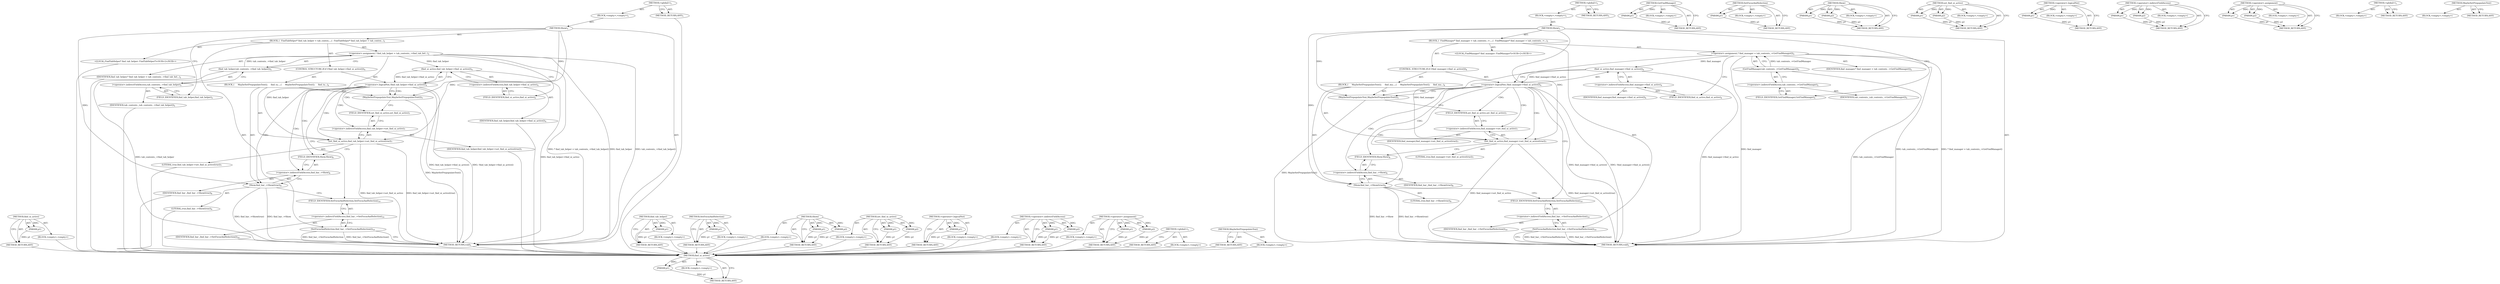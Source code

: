 digraph "MaybeSetPrepopulateText" {
vulnerable_76 [label=<(METHOD,find_ui_active)>];
vulnerable_77 [label=<(PARAM,p1)>];
vulnerable_78 [label=<(BLOCK,&lt;empty&gt;,&lt;empty&gt;)>];
vulnerable_79 [label=<(METHOD_RETURN,ANY)>];
vulnerable_6 [label=<(METHOD,&lt;global&gt;)<SUB>1</SUB>>];
vulnerable_7 [label=<(BLOCK,&lt;empty&gt;,&lt;empty&gt;)<SUB>1</SUB>>];
vulnerable_8 [label=<(METHOD,Show)<SUB>1</SUB>>];
vulnerable_9 [label=<(BLOCK,{
  FindManager* find_manager = tab_contents_-&gt;...,{
  FindManager* find_manager = tab_contents_-&gt;...)<SUB>1</SUB>>];
vulnerable_10 [label="<(LOCAL,FindManager* find_manager: FindManager*)<SUB>2</SUB>>"];
vulnerable_11 [label=<(&lt;operator&gt;.assignment,* find_manager = tab_contents_-&gt;GetFindManager())<SUB>2</SUB>>];
vulnerable_12 [label=<(IDENTIFIER,find_manager,* find_manager = tab_contents_-&gt;GetFindManager())<SUB>2</SUB>>];
vulnerable_13 [label=<(GetFindManager,tab_contents_-&gt;GetFindManager())<SUB>2</SUB>>];
vulnerable_14 [label=<(&lt;operator&gt;.indirectFieldAccess,tab_contents_-&gt;GetFindManager)<SUB>2</SUB>>];
vulnerable_15 [label=<(IDENTIFIER,tab_contents_,tab_contents_-&gt;GetFindManager())<SUB>2</SUB>>];
vulnerable_16 [label=<(FIELD_IDENTIFIER,GetFindManager,GetFindManager)<SUB>2</SUB>>];
vulnerable_17 [label=<(CONTROL_STRUCTURE,IF,if (!find_manager-&gt;find_ui_active()))<SUB>4</SUB>>];
vulnerable_18 [label=<(&lt;operator&gt;.logicalNot,!find_manager-&gt;find_ui_active())<SUB>4</SUB>>];
vulnerable_19 [label=<(find_ui_active,find_manager-&gt;find_ui_active())<SUB>4</SUB>>];
vulnerable_20 [label=<(&lt;operator&gt;.indirectFieldAccess,find_manager-&gt;find_ui_active)<SUB>4</SUB>>];
vulnerable_21 [label=<(IDENTIFIER,find_manager,find_manager-&gt;find_ui_active())<SUB>4</SUB>>];
vulnerable_22 [label=<(FIELD_IDENTIFIER,find_ui_active,find_ui_active)<SUB>4</SUB>>];
vulnerable_23 [label=<(BLOCK,{
     MaybeSetPrepopulateText();
 
    find_ma...,{
     MaybeSetPrepopulateText();
 
    find_ma...)<SUB>4</SUB>>];
vulnerable_24 [label=<(MaybeSetPrepopulateText,MaybeSetPrepopulateText())<SUB>5</SUB>>];
vulnerable_25 [label=<(set_find_ui_active,find_manager-&gt;set_find_ui_active(true))<SUB>7</SUB>>];
vulnerable_26 [label=<(&lt;operator&gt;.indirectFieldAccess,find_manager-&gt;set_find_ui_active)<SUB>7</SUB>>];
vulnerable_27 [label=<(IDENTIFIER,find_manager,find_manager-&gt;set_find_ui_active(true))<SUB>7</SUB>>];
vulnerable_28 [label=<(FIELD_IDENTIFIER,set_find_ui_active,set_find_ui_active)<SUB>7</SUB>>];
vulnerable_29 [label=<(LITERAL,true,find_manager-&gt;set_find_ui_active(true))<SUB>7</SUB>>];
vulnerable_30 [label=<(Show,find_bar_-&gt;Show(true))<SUB>8</SUB>>];
vulnerable_31 [label=<(&lt;operator&gt;.indirectFieldAccess,find_bar_-&gt;Show)<SUB>8</SUB>>];
vulnerable_32 [label=<(IDENTIFIER,find_bar_,find_bar_-&gt;Show(true))<SUB>8</SUB>>];
vulnerable_33 [label=<(FIELD_IDENTIFIER,Show,Show)<SUB>8</SUB>>];
vulnerable_34 [label=<(LITERAL,true,find_bar_-&gt;Show(true))<SUB>8</SUB>>];
vulnerable_35 [label=<(SetFocusAndSelection,find_bar_-&gt;SetFocusAndSelection())<SUB>10</SUB>>];
vulnerable_36 [label=<(&lt;operator&gt;.indirectFieldAccess,find_bar_-&gt;SetFocusAndSelection)<SUB>10</SUB>>];
vulnerable_37 [label=<(IDENTIFIER,find_bar_,find_bar_-&gt;SetFocusAndSelection())<SUB>10</SUB>>];
vulnerable_38 [label=<(FIELD_IDENTIFIER,SetFocusAndSelection,SetFocusAndSelection)<SUB>10</SUB>>];
vulnerable_39 [label=<(METHOD_RETURN,void)<SUB>1</SUB>>];
vulnerable_41 [label=<(METHOD_RETURN,ANY)<SUB>1</SUB>>];
vulnerable_63 [label=<(METHOD,GetFindManager)>];
vulnerable_64 [label=<(PARAM,p1)>];
vulnerable_65 [label=<(BLOCK,&lt;empty&gt;,&lt;empty&gt;)>];
vulnerable_66 [label=<(METHOD_RETURN,ANY)>];
vulnerable_93 [label=<(METHOD,SetFocusAndSelection)>];
vulnerable_94 [label=<(PARAM,p1)>];
vulnerable_95 [label=<(BLOCK,&lt;empty&gt;,&lt;empty&gt;)>];
vulnerable_96 [label=<(METHOD_RETURN,ANY)>];
vulnerable_88 [label=<(METHOD,Show)>];
vulnerable_89 [label=<(PARAM,p1)>];
vulnerable_90 [label=<(PARAM,p2)>];
vulnerable_91 [label=<(BLOCK,&lt;empty&gt;,&lt;empty&gt;)>];
vulnerable_92 [label=<(METHOD_RETURN,ANY)>];
vulnerable_83 [label=<(METHOD,set_find_ui_active)>];
vulnerable_84 [label=<(PARAM,p1)>];
vulnerable_85 [label=<(PARAM,p2)>];
vulnerable_86 [label=<(BLOCK,&lt;empty&gt;,&lt;empty&gt;)>];
vulnerable_87 [label=<(METHOD_RETURN,ANY)>];
vulnerable_72 [label=<(METHOD,&lt;operator&gt;.logicalNot)>];
vulnerable_73 [label=<(PARAM,p1)>];
vulnerable_74 [label=<(BLOCK,&lt;empty&gt;,&lt;empty&gt;)>];
vulnerable_75 [label=<(METHOD_RETURN,ANY)>];
vulnerable_67 [label=<(METHOD,&lt;operator&gt;.indirectFieldAccess)>];
vulnerable_68 [label=<(PARAM,p1)>];
vulnerable_69 [label=<(PARAM,p2)>];
vulnerable_70 [label=<(BLOCK,&lt;empty&gt;,&lt;empty&gt;)>];
vulnerable_71 [label=<(METHOD_RETURN,ANY)>];
vulnerable_58 [label=<(METHOD,&lt;operator&gt;.assignment)>];
vulnerable_59 [label=<(PARAM,p1)>];
vulnerable_60 [label=<(PARAM,p2)>];
vulnerable_61 [label=<(BLOCK,&lt;empty&gt;,&lt;empty&gt;)>];
vulnerable_62 [label=<(METHOD_RETURN,ANY)>];
vulnerable_52 [label=<(METHOD,&lt;global&gt;)<SUB>1</SUB>>];
vulnerable_53 [label=<(BLOCK,&lt;empty&gt;,&lt;empty&gt;)>];
vulnerable_54 [label=<(METHOD_RETURN,ANY)>];
vulnerable_80 [label=<(METHOD,MaybeSetPrepopulateText)>];
vulnerable_81 [label=<(BLOCK,&lt;empty&gt;,&lt;empty&gt;)>];
vulnerable_82 [label=<(METHOD_RETURN,ANY)>];
fixed_76 [label=<(METHOD,find_ui_active)>];
fixed_77 [label=<(PARAM,p1)>];
fixed_78 [label=<(BLOCK,&lt;empty&gt;,&lt;empty&gt;)>];
fixed_79 [label=<(METHOD_RETURN,ANY)>];
fixed_6 [label=<(METHOD,&lt;global&gt;)<SUB>1</SUB>>];
fixed_7 [label=<(BLOCK,&lt;empty&gt;,&lt;empty&gt;)<SUB>1</SUB>>];
fixed_8 [label=<(METHOD,Show)<SUB>1</SUB>>];
fixed_9 [label=<(BLOCK,{
  FindTabHelper* find_tab_helper = tab_conten...,{
  FindTabHelper* find_tab_helper = tab_conten...)<SUB>1</SUB>>];
fixed_10 [label="<(LOCAL,FindTabHelper* find_tab_helper: FindTabHelper*)<SUB>2</SUB>>"];
fixed_11 [label=<(&lt;operator&gt;.assignment,* find_tab_helper = tab_contents_-&gt;find_tab_hel...)<SUB>2</SUB>>];
fixed_12 [label=<(IDENTIFIER,find_tab_helper,* find_tab_helper = tab_contents_-&gt;find_tab_hel...)<SUB>2</SUB>>];
fixed_13 [label=<(find_tab_helper,tab_contents_-&gt;find_tab_helper())<SUB>2</SUB>>];
fixed_14 [label=<(&lt;operator&gt;.indirectFieldAccess,tab_contents_-&gt;find_tab_helper)<SUB>2</SUB>>];
fixed_15 [label=<(IDENTIFIER,tab_contents_,tab_contents_-&gt;find_tab_helper())<SUB>2</SUB>>];
fixed_16 [label=<(FIELD_IDENTIFIER,find_tab_helper,find_tab_helper)<SUB>2</SUB>>];
fixed_17 [label=<(CONTROL_STRUCTURE,IF,if (!find_tab_helper-&gt;find_ui_active()))<SUB>4</SUB>>];
fixed_18 [label=<(&lt;operator&gt;.logicalNot,!find_tab_helper-&gt;find_ui_active())<SUB>4</SUB>>];
fixed_19 [label=<(find_ui_active,find_tab_helper-&gt;find_ui_active())<SUB>4</SUB>>];
fixed_20 [label=<(&lt;operator&gt;.indirectFieldAccess,find_tab_helper-&gt;find_ui_active)<SUB>4</SUB>>];
fixed_21 [label=<(IDENTIFIER,find_tab_helper,find_tab_helper-&gt;find_ui_active())<SUB>4</SUB>>];
fixed_22 [label=<(FIELD_IDENTIFIER,find_ui_active,find_ui_active)<SUB>4</SUB>>];
fixed_23 [label=<(BLOCK,{
     MaybeSetPrepopulateText();
 
    find_ta...,{
     MaybeSetPrepopulateText();
 
    find_ta...)<SUB>4</SUB>>];
fixed_24 [label=<(MaybeSetPrepopulateText,MaybeSetPrepopulateText())<SUB>5</SUB>>];
fixed_25 [label=<(set_find_ui_active,find_tab_helper-&gt;set_find_ui_active(true))<SUB>7</SUB>>];
fixed_26 [label=<(&lt;operator&gt;.indirectFieldAccess,find_tab_helper-&gt;set_find_ui_active)<SUB>7</SUB>>];
fixed_27 [label=<(IDENTIFIER,find_tab_helper,find_tab_helper-&gt;set_find_ui_active(true))<SUB>7</SUB>>];
fixed_28 [label=<(FIELD_IDENTIFIER,set_find_ui_active,set_find_ui_active)<SUB>7</SUB>>];
fixed_29 [label=<(LITERAL,true,find_tab_helper-&gt;set_find_ui_active(true))<SUB>7</SUB>>];
fixed_30 [label=<(Show,find_bar_-&gt;Show(true))<SUB>8</SUB>>];
fixed_31 [label=<(&lt;operator&gt;.indirectFieldAccess,find_bar_-&gt;Show)<SUB>8</SUB>>];
fixed_32 [label=<(IDENTIFIER,find_bar_,find_bar_-&gt;Show(true))<SUB>8</SUB>>];
fixed_33 [label=<(FIELD_IDENTIFIER,Show,Show)<SUB>8</SUB>>];
fixed_34 [label=<(LITERAL,true,find_bar_-&gt;Show(true))<SUB>8</SUB>>];
fixed_35 [label=<(SetFocusAndSelection,find_bar_-&gt;SetFocusAndSelection())<SUB>10</SUB>>];
fixed_36 [label=<(&lt;operator&gt;.indirectFieldAccess,find_bar_-&gt;SetFocusAndSelection)<SUB>10</SUB>>];
fixed_37 [label=<(IDENTIFIER,find_bar_,find_bar_-&gt;SetFocusAndSelection())<SUB>10</SUB>>];
fixed_38 [label=<(FIELD_IDENTIFIER,SetFocusAndSelection,SetFocusAndSelection)<SUB>10</SUB>>];
fixed_39 [label=<(METHOD_RETURN,void)<SUB>1</SUB>>];
fixed_41 [label=<(METHOD_RETURN,ANY)<SUB>1</SUB>>];
fixed_63 [label=<(METHOD,find_tab_helper)>];
fixed_64 [label=<(PARAM,p1)>];
fixed_65 [label=<(BLOCK,&lt;empty&gt;,&lt;empty&gt;)>];
fixed_66 [label=<(METHOD_RETURN,ANY)>];
fixed_93 [label=<(METHOD,SetFocusAndSelection)>];
fixed_94 [label=<(PARAM,p1)>];
fixed_95 [label=<(BLOCK,&lt;empty&gt;,&lt;empty&gt;)>];
fixed_96 [label=<(METHOD_RETURN,ANY)>];
fixed_88 [label=<(METHOD,Show)>];
fixed_89 [label=<(PARAM,p1)>];
fixed_90 [label=<(PARAM,p2)>];
fixed_91 [label=<(BLOCK,&lt;empty&gt;,&lt;empty&gt;)>];
fixed_92 [label=<(METHOD_RETURN,ANY)>];
fixed_83 [label=<(METHOD,set_find_ui_active)>];
fixed_84 [label=<(PARAM,p1)>];
fixed_85 [label=<(PARAM,p2)>];
fixed_86 [label=<(BLOCK,&lt;empty&gt;,&lt;empty&gt;)>];
fixed_87 [label=<(METHOD_RETURN,ANY)>];
fixed_72 [label=<(METHOD,&lt;operator&gt;.logicalNot)>];
fixed_73 [label=<(PARAM,p1)>];
fixed_74 [label=<(BLOCK,&lt;empty&gt;,&lt;empty&gt;)>];
fixed_75 [label=<(METHOD_RETURN,ANY)>];
fixed_67 [label=<(METHOD,&lt;operator&gt;.indirectFieldAccess)>];
fixed_68 [label=<(PARAM,p1)>];
fixed_69 [label=<(PARAM,p2)>];
fixed_70 [label=<(BLOCK,&lt;empty&gt;,&lt;empty&gt;)>];
fixed_71 [label=<(METHOD_RETURN,ANY)>];
fixed_58 [label=<(METHOD,&lt;operator&gt;.assignment)>];
fixed_59 [label=<(PARAM,p1)>];
fixed_60 [label=<(PARAM,p2)>];
fixed_61 [label=<(BLOCK,&lt;empty&gt;,&lt;empty&gt;)>];
fixed_62 [label=<(METHOD_RETURN,ANY)>];
fixed_52 [label=<(METHOD,&lt;global&gt;)<SUB>1</SUB>>];
fixed_53 [label=<(BLOCK,&lt;empty&gt;,&lt;empty&gt;)>];
fixed_54 [label=<(METHOD_RETURN,ANY)>];
fixed_80 [label=<(METHOD,MaybeSetPrepopulateText)>];
fixed_81 [label=<(BLOCK,&lt;empty&gt;,&lt;empty&gt;)>];
fixed_82 [label=<(METHOD_RETURN,ANY)>];
vulnerable_76 -> vulnerable_77  [key=0, label="AST: "];
vulnerable_76 -> vulnerable_77  [key=1, label="DDG: "];
vulnerable_76 -> vulnerable_78  [key=0, label="AST: "];
vulnerable_76 -> vulnerable_79  [key=0, label="AST: "];
vulnerable_76 -> vulnerable_79  [key=1, label="CFG: "];
vulnerable_77 -> vulnerable_79  [key=0, label="DDG: p1"];
vulnerable_6 -> vulnerable_7  [key=0, label="AST: "];
vulnerable_6 -> vulnerable_41  [key=0, label="AST: "];
vulnerable_6 -> vulnerable_41  [key=1, label="CFG: "];
vulnerable_7 -> vulnerable_8  [key=0, label="AST: "];
vulnerable_8 -> vulnerable_9  [key=0, label="AST: "];
vulnerable_8 -> vulnerable_39  [key=0, label="AST: "];
vulnerable_8 -> vulnerable_16  [key=0, label="CFG: "];
vulnerable_8 -> vulnerable_24  [key=0, label="DDG: "];
vulnerable_8 -> vulnerable_25  [key=0, label="DDG: "];
vulnerable_8 -> vulnerable_30  [key=0, label="DDG: "];
vulnerable_9 -> vulnerable_10  [key=0, label="AST: "];
vulnerable_9 -> vulnerable_11  [key=0, label="AST: "];
vulnerable_9 -> vulnerable_17  [key=0, label="AST: "];
vulnerable_9 -> vulnerable_35  [key=0, label="AST: "];
vulnerable_11 -> vulnerable_12  [key=0, label="AST: "];
vulnerable_11 -> vulnerable_13  [key=0, label="AST: "];
vulnerable_11 -> vulnerable_22  [key=0, label="CFG: "];
vulnerable_11 -> vulnerable_39  [key=0, label="DDG: find_manager"];
vulnerable_11 -> vulnerable_39  [key=1, label="DDG: tab_contents_-&gt;GetFindManager()"];
vulnerable_11 -> vulnerable_39  [key=2, label="DDG: * find_manager = tab_contents_-&gt;GetFindManager()"];
vulnerable_11 -> vulnerable_19  [key=0, label="DDG: find_manager"];
vulnerable_11 -> vulnerable_25  [key=0, label="DDG: find_manager"];
vulnerable_13 -> vulnerable_14  [key=0, label="AST: "];
vulnerable_13 -> vulnerable_11  [key=0, label="CFG: "];
vulnerable_13 -> vulnerable_11  [key=1, label="DDG: tab_contents_-&gt;GetFindManager"];
vulnerable_13 -> vulnerable_39  [key=0, label="DDG: tab_contents_-&gt;GetFindManager"];
vulnerable_14 -> vulnerable_15  [key=0, label="AST: "];
vulnerable_14 -> vulnerable_16  [key=0, label="AST: "];
vulnerable_14 -> vulnerable_13  [key=0, label="CFG: "];
vulnerable_16 -> vulnerable_14  [key=0, label="CFG: "];
vulnerable_17 -> vulnerable_18  [key=0, label="AST: "];
vulnerable_17 -> vulnerable_23  [key=0, label="AST: "];
vulnerable_18 -> vulnerable_19  [key=0, label="AST: "];
vulnerable_18 -> vulnerable_24  [key=0, label="CFG: "];
vulnerable_18 -> vulnerable_24  [key=1, label="CDG: "];
vulnerable_18 -> vulnerable_38  [key=0, label="CFG: "];
vulnerable_18 -> vulnerable_39  [key=0, label="DDG: find_manager-&gt;find_ui_active()"];
vulnerable_18 -> vulnerable_39  [key=1, label="DDG: !find_manager-&gt;find_ui_active()"];
vulnerable_18 -> vulnerable_30  [key=0, label="CDG: "];
vulnerable_18 -> vulnerable_25  [key=0, label="CDG: "];
vulnerable_18 -> vulnerable_33  [key=0, label="CDG: "];
vulnerable_18 -> vulnerable_26  [key=0, label="CDG: "];
vulnerable_18 -> vulnerable_28  [key=0, label="CDG: "];
vulnerable_18 -> vulnerable_31  [key=0, label="CDG: "];
vulnerable_19 -> vulnerable_20  [key=0, label="AST: "];
vulnerable_19 -> vulnerable_18  [key=0, label="CFG: "];
vulnerable_19 -> vulnerable_18  [key=1, label="DDG: find_manager-&gt;find_ui_active"];
vulnerable_19 -> vulnerable_39  [key=0, label="DDG: find_manager-&gt;find_ui_active"];
vulnerable_20 -> vulnerable_21  [key=0, label="AST: "];
vulnerable_20 -> vulnerable_22  [key=0, label="AST: "];
vulnerable_20 -> vulnerable_19  [key=0, label="CFG: "];
vulnerable_22 -> vulnerable_20  [key=0, label="CFG: "];
vulnerable_23 -> vulnerable_24  [key=0, label="AST: "];
vulnerable_23 -> vulnerable_25  [key=0, label="AST: "];
vulnerable_23 -> vulnerable_30  [key=0, label="AST: "];
vulnerable_24 -> vulnerable_28  [key=0, label="CFG: "];
vulnerable_24 -> vulnerable_39  [key=0, label="DDG: MaybeSetPrepopulateText()"];
vulnerable_25 -> vulnerable_26  [key=0, label="AST: "];
vulnerable_25 -> vulnerable_29  [key=0, label="AST: "];
vulnerable_25 -> vulnerable_33  [key=0, label="CFG: "];
vulnerable_25 -> vulnerable_39  [key=0, label="DDG: find_manager-&gt;set_find_ui_active"];
vulnerable_25 -> vulnerable_39  [key=1, label="DDG: find_manager-&gt;set_find_ui_active(true)"];
vulnerable_26 -> vulnerable_27  [key=0, label="AST: "];
vulnerable_26 -> vulnerable_28  [key=0, label="AST: "];
vulnerable_26 -> vulnerable_25  [key=0, label="CFG: "];
vulnerable_28 -> vulnerable_26  [key=0, label="CFG: "];
vulnerable_30 -> vulnerable_31  [key=0, label="AST: "];
vulnerable_30 -> vulnerable_34  [key=0, label="AST: "];
vulnerable_30 -> vulnerable_38  [key=0, label="CFG: "];
vulnerable_30 -> vulnerable_39  [key=0, label="DDG: find_bar_-&gt;Show"];
vulnerable_30 -> vulnerable_39  [key=1, label="DDG: find_bar_-&gt;Show(true)"];
vulnerable_31 -> vulnerable_32  [key=0, label="AST: "];
vulnerable_31 -> vulnerable_33  [key=0, label="AST: "];
vulnerable_31 -> vulnerable_30  [key=0, label="CFG: "];
vulnerable_33 -> vulnerable_31  [key=0, label="CFG: "];
vulnerable_35 -> vulnerable_36  [key=0, label="AST: "];
vulnerable_35 -> vulnerable_39  [key=0, label="CFG: "];
vulnerable_35 -> vulnerable_39  [key=1, label="DDG: find_bar_-&gt;SetFocusAndSelection"];
vulnerable_35 -> vulnerable_39  [key=2, label="DDG: find_bar_-&gt;SetFocusAndSelection()"];
vulnerable_36 -> vulnerable_37  [key=0, label="AST: "];
vulnerable_36 -> vulnerable_38  [key=0, label="AST: "];
vulnerable_36 -> vulnerable_35  [key=0, label="CFG: "];
vulnerable_38 -> vulnerable_36  [key=0, label="CFG: "];
vulnerable_63 -> vulnerable_64  [key=0, label="AST: "];
vulnerable_63 -> vulnerable_64  [key=1, label="DDG: "];
vulnerable_63 -> vulnerable_65  [key=0, label="AST: "];
vulnerable_63 -> vulnerable_66  [key=0, label="AST: "];
vulnerable_63 -> vulnerable_66  [key=1, label="CFG: "];
vulnerable_64 -> vulnerable_66  [key=0, label="DDG: p1"];
vulnerable_93 -> vulnerable_94  [key=0, label="AST: "];
vulnerable_93 -> vulnerable_94  [key=1, label="DDG: "];
vulnerable_93 -> vulnerable_95  [key=0, label="AST: "];
vulnerable_93 -> vulnerable_96  [key=0, label="AST: "];
vulnerable_93 -> vulnerable_96  [key=1, label="CFG: "];
vulnerable_94 -> vulnerable_96  [key=0, label="DDG: p1"];
vulnerable_88 -> vulnerable_89  [key=0, label="AST: "];
vulnerable_88 -> vulnerable_89  [key=1, label="DDG: "];
vulnerable_88 -> vulnerable_91  [key=0, label="AST: "];
vulnerable_88 -> vulnerable_90  [key=0, label="AST: "];
vulnerable_88 -> vulnerable_90  [key=1, label="DDG: "];
vulnerable_88 -> vulnerable_92  [key=0, label="AST: "];
vulnerable_88 -> vulnerable_92  [key=1, label="CFG: "];
vulnerable_89 -> vulnerable_92  [key=0, label="DDG: p1"];
vulnerable_90 -> vulnerable_92  [key=0, label="DDG: p2"];
vulnerable_83 -> vulnerable_84  [key=0, label="AST: "];
vulnerable_83 -> vulnerable_84  [key=1, label="DDG: "];
vulnerable_83 -> vulnerable_86  [key=0, label="AST: "];
vulnerable_83 -> vulnerable_85  [key=0, label="AST: "];
vulnerable_83 -> vulnerable_85  [key=1, label="DDG: "];
vulnerable_83 -> vulnerable_87  [key=0, label="AST: "];
vulnerable_83 -> vulnerable_87  [key=1, label="CFG: "];
vulnerable_84 -> vulnerable_87  [key=0, label="DDG: p1"];
vulnerable_85 -> vulnerable_87  [key=0, label="DDG: p2"];
vulnerable_72 -> vulnerable_73  [key=0, label="AST: "];
vulnerable_72 -> vulnerable_73  [key=1, label="DDG: "];
vulnerable_72 -> vulnerable_74  [key=0, label="AST: "];
vulnerable_72 -> vulnerable_75  [key=0, label="AST: "];
vulnerable_72 -> vulnerable_75  [key=1, label="CFG: "];
vulnerable_73 -> vulnerable_75  [key=0, label="DDG: p1"];
vulnerable_67 -> vulnerable_68  [key=0, label="AST: "];
vulnerable_67 -> vulnerable_68  [key=1, label="DDG: "];
vulnerable_67 -> vulnerable_70  [key=0, label="AST: "];
vulnerable_67 -> vulnerable_69  [key=0, label="AST: "];
vulnerable_67 -> vulnerable_69  [key=1, label="DDG: "];
vulnerable_67 -> vulnerable_71  [key=0, label="AST: "];
vulnerable_67 -> vulnerable_71  [key=1, label="CFG: "];
vulnerable_68 -> vulnerable_71  [key=0, label="DDG: p1"];
vulnerable_69 -> vulnerable_71  [key=0, label="DDG: p2"];
vulnerable_58 -> vulnerable_59  [key=0, label="AST: "];
vulnerable_58 -> vulnerable_59  [key=1, label="DDG: "];
vulnerable_58 -> vulnerable_61  [key=0, label="AST: "];
vulnerable_58 -> vulnerable_60  [key=0, label="AST: "];
vulnerable_58 -> vulnerable_60  [key=1, label="DDG: "];
vulnerable_58 -> vulnerable_62  [key=0, label="AST: "];
vulnerable_58 -> vulnerable_62  [key=1, label="CFG: "];
vulnerable_59 -> vulnerable_62  [key=0, label="DDG: p1"];
vulnerable_60 -> vulnerable_62  [key=0, label="DDG: p2"];
vulnerable_52 -> vulnerable_53  [key=0, label="AST: "];
vulnerable_52 -> vulnerable_54  [key=0, label="AST: "];
vulnerable_52 -> vulnerable_54  [key=1, label="CFG: "];
vulnerable_80 -> vulnerable_81  [key=0, label="AST: "];
vulnerable_80 -> vulnerable_82  [key=0, label="AST: "];
vulnerable_80 -> vulnerable_82  [key=1, label="CFG: "];
fixed_76 -> fixed_77  [key=0, label="AST: "];
fixed_76 -> fixed_77  [key=1, label="DDG: "];
fixed_76 -> fixed_78  [key=0, label="AST: "];
fixed_76 -> fixed_79  [key=0, label="AST: "];
fixed_76 -> fixed_79  [key=1, label="CFG: "];
fixed_77 -> fixed_79  [key=0, label="DDG: p1"];
fixed_78 -> vulnerable_76  [key=0];
fixed_79 -> vulnerable_76  [key=0];
fixed_6 -> fixed_7  [key=0, label="AST: "];
fixed_6 -> fixed_41  [key=0, label="AST: "];
fixed_6 -> fixed_41  [key=1, label="CFG: "];
fixed_7 -> fixed_8  [key=0, label="AST: "];
fixed_8 -> fixed_9  [key=0, label="AST: "];
fixed_8 -> fixed_39  [key=0, label="AST: "];
fixed_8 -> fixed_16  [key=0, label="CFG: "];
fixed_8 -> fixed_24  [key=0, label="DDG: "];
fixed_8 -> fixed_25  [key=0, label="DDG: "];
fixed_8 -> fixed_30  [key=0, label="DDG: "];
fixed_9 -> fixed_10  [key=0, label="AST: "];
fixed_9 -> fixed_11  [key=0, label="AST: "];
fixed_9 -> fixed_17  [key=0, label="AST: "];
fixed_9 -> fixed_35  [key=0, label="AST: "];
fixed_10 -> vulnerable_76  [key=0];
fixed_11 -> fixed_12  [key=0, label="AST: "];
fixed_11 -> fixed_13  [key=0, label="AST: "];
fixed_11 -> fixed_22  [key=0, label="CFG: "];
fixed_11 -> fixed_39  [key=0, label="DDG: find_tab_helper"];
fixed_11 -> fixed_39  [key=1, label="DDG: tab_contents_-&gt;find_tab_helper()"];
fixed_11 -> fixed_39  [key=2, label="DDG: * find_tab_helper = tab_contents_-&gt;find_tab_helper()"];
fixed_11 -> fixed_19  [key=0, label="DDG: find_tab_helper"];
fixed_11 -> fixed_25  [key=0, label="DDG: find_tab_helper"];
fixed_12 -> vulnerable_76  [key=0];
fixed_13 -> fixed_14  [key=0, label="AST: "];
fixed_13 -> fixed_11  [key=0, label="CFG: "];
fixed_13 -> fixed_11  [key=1, label="DDG: tab_contents_-&gt;find_tab_helper"];
fixed_13 -> fixed_39  [key=0, label="DDG: tab_contents_-&gt;find_tab_helper"];
fixed_14 -> fixed_15  [key=0, label="AST: "];
fixed_14 -> fixed_16  [key=0, label="AST: "];
fixed_14 -> fixed_13  [key=0, label="CFG: "];
fixed_15 -> vulnerable_76  [key=0];
fixed_16 -> fixed_14  [key=0, label="CFG: "];
fixed_17 -> fixed_18  [key=0, label="AST: "];
fixed_17 -> fixed_23  [key=0, label="AST: "];
fixed_18 -> fixed_19  [key=0, label="AST: "];
fixed_18 -> fixed_24  [key=0, label="CFG: "];
fixed_18 -> fixed_24  [key=1, label="CDG: "];
fixed_18 -> fixed_38  [key=0, label="CFG: "];
fixed_18 -> fixed_39  [key=0, label="DDG: find_tab_helper-&gt;find_ui_active()"];
fixed_18 -> fixed_39  [key=1, label="DDG: !find_tab_helper-&gt;find_ui_active()"];
fixed_18 -> fixed_30  [key=0, label="CDG: "];
fixed_18 -> fixed_25  [key=0, label="CDG: "];
fixed_18 -> fixed_33  [key=0, label="CDG: "];
fixed_18 -> fixed_26  [key=0, label="CDG: "];
fixed_18 -> fixed_28  [key=0, label="CDG: "];
fixed_18 -> fixed_31  [key=0, label="CDG: "];
fixed_19 -> fixed_20  [key=0, label="AST: "];
fixed_19 -> fixed_18  [key=0, label="CFG: "];
fixed_19 -> fixed_18  [key=1, label="DDG: find_tab_helper-&gt;find_ui_active"];
fixed_19 -> fixed_39  [key=0, label="DDG: find_tab_helper-&gt;find_ui_active"];
fixed_20 -> fixed_21  [key=0, label="AST: "];
fixed_20 -> fixed_22  [key=0, label="AST: "];
fixed_20 -> fixed_19  [key=0, label="CFG: "];
fixed_21 -> vulnerable_76  [key=0];
fixed_22 -> fixed_20  [key=0, label="CFG: "];
fixed_23 -> fixed_24  [key=0, label="AST: "];
fixed_23 -> fixed_25  [key=0, label="AST: "];
fixed_23 -> fixed_30  [key=0, label="AST: "];
fixed_24 -> fixed_28  [key=0, label="CFG: "];
fixed_24 -> fixed_39  [key=0, label="DDG: MaybeSetPrepopulateText()"];
fixed_25 -> fixed_26  [key=0, label="AST: "];
fixed_25 -> fixed_29  [key=0, label="AST: "];
fixed_25 -> fixed_33  [key=0, label="CFG: "];
fixed_25 -> fixed_39  [key=0, label="DDG: find_tab_helper-&gt;set_find_ui_active"];
fixed_25 -> fixed_39  [key=1, label="DDG: find_tab_helper-&gt;set_find_ui_active(true)"];
fixed_26 -> fixed_27  [key=0, label="AST: "];
fixed_26 -> fixed_28  [key=0, label="AST: "];
fixed_26 -> fixed_25  [key=0, label="CFG: "];
fixed_27 -> vulnerable_76  [key=0];
fixed_28 -> fixed_26  [key=0, label="CFG: "];
fixed_29 -> vulnerable_76  [key=0];
fixed_30 -> fixed_31  [key=0, label="AST: "];
fixed_30 -> fixed_34  [key=0, label="AST: "];
fixed_30 -> fixed_38  [key=0, label="CFG: "];
fixed_30 -> fixed_39  [key=0, label="DDG: find_bar_-&gt;Show"];
fixed_30 -> fixed_39  [key=1, label="DDG: find_bar_-&gt;Show(true)"];
fixed_31 -> fixed_32  [key=0, label="AST: "];
fixed_31 -> fixed_33  [key=0, label="AST: "];
fixed_31 -> fixed_30  [key=0, label="CFG: "];
fixed_32 -> vulnerable_76  [key=0];
fixed_33 -> fixed_31  [key=0, label="CFG: "];
fixed_34 -> vulnerable_76  [key=0];
fixed_35 -> fixed_36  [key=0, label="AST: "];
fixed_35 -> fixed_39  [key=0, label="CFG: "];
fixed_35 -> fixed_39  [key=1, label="DDG: find_bar_-&gt;SetFocusAndSelection"];
fixed_35 -> fixed_39  [key=2, label="DDG: find_bar_-&gt;SetFocusAndSelection()"];
fixed_36 -> fixed_37  [key=0, label="AST: "];
fixed_36 -> fixed_38  [key=0, label="AST: "];
fixed_36 -> fixed_35  [key=0, label="CFG: "];
fixed_37 -> vulnerable_76  [key=0];
fixed_38 -> fixed_36  [key=0, label="CFG: "];
fixed_39 -> vulnerable_76  [key=0];
fixed_41 -> vulnerable_76  [key=0];
fixed_63 -> fixed_64  [key=0, label="AST: "];
fixed_63 -> fixed_64  [key=1, label="DDG: "];
fixed_63 -> fixed_65  [key=0, label="AST: "];
fixed_63 -> fixed_66  [key=0, label="AST: "];
fixed_63 -> fixed_66  [key=1, label="CFG: "];
fixed_64 -> fixed_66  [key=0, label="DDG: p1"];
fixed_65 -> vulnerable_76  [key=0];
fixed_66 -> vulnerable_76  [key=0];
fixed_93 -> fixed_94  [key=0, label="AST: "];
fixed_93 -> fixed_94  [key=1, label="DDG: "];
fixed_93 -> fixed_95  [key=0, label="AST: "];
fixed_93 -> fixed_96  [key=0, label="AST: "];
fixed_93 -> fixed_96  [key=1, label="CFG: "];
fixed_94 -> fixed_96  [key=0, label="DDG: p1"];
fixed_95 -> vulnerable_76  [key=0];
fixed_96 -> vulnerable_76  [key=0];
fixed_88 -> fixed_89  [key=0, label="AST: "];
fixed_88 -> fixed_89  [key=1, label="DDG: "];
fixed_88 -> fixed_91  [key=0, label="AST: "];
fixed_88 -> fixed_90  [key=0, label="AST: "];
fixed_88 -> fixed_90  [key=1, label="DDG: "];
fixed_88 -> fixed_92  [key=0, label="AST: "];
fixed_88 -> fixed_92  [key=1, label="CFG: "];
fixed_89 -> fixed_92  [key=0, label="DDG: p1"];
fixed_90 -> fixed_92  [key=0, label="DDG: p2"];
fixed_91 -> vulnerable_76  [key=0];
fixed_92 -> vulnerable_76  [key=0];
fixed_83 -> fixed_84  [key=0, label="AST: "];
fixed_83 -> fixed_84  [key=1, label="DDG: "];
fixed_83 -> fixed_86  [key=0, label="AST: "];
fixed_83 -> fixed_85  [key=0, label="AST: "];
fixed_83 -> fixed_85  [key=1, label="DDG: "];
fixed_83 -> fixed_87  [key=0, label="AST: "];
fixed_83 -> fixed_87  [key=1, label="CFG: "];
fixed_84 -> fixed_87  [key=0, label="DDG: p1"];
fixed_85 -> fixed_87  [key=0, label="DDG: p2"];
fixed_86 -> vulnerable_76  [key=0];
fixed_87 -> vulnerable_76  [key=0];
fixed_72 -> fixed_73  [key=0, label="AST: "];
fixed_72 -> fixed_73  [key=1, label="DDG: "];
fixed_72 -> fixed_74  [key=0, label="AST: "];
fixed_72 -> fixed_75  [key=0, label="AST: "];
fixed_72 -> fixed_75  [key=1, label="CFG: "];
fixed_73 -> fixed_75  [key=0, label="DDG: p1"];
fixed_74 -> vulnerable_76  [key=0];
fixed_75 -> vulnerable_76  [key=0];
fixed_67 -> fixed_68  [key=0, label="AST: "];
fixed_67 -> fixed_68  [key=1, label="DDG: "];
fixed_67 -> fixed_70  [key=0, label="AST: "];
fixed_67 -> fixed_69  [key=0, label="AST: "];
fixed_67 -> fixed_69  [key=1, label="DDG: "];
fixed_67 -> fixed_71  [key=0, label="AST: "];
fixed_67 -> fixed_71  [key=1, label="CFG: "];
fixed_68 -> fixed_71  [key=0, label="DDG: p1"];
fixed_69 -> fixed_71  [key=0, label="DDG: p2"];
fixed_70 -> vulnerable_76  [key=0];
fixed_71 -> vulnerable_76  [key=0];
fixed_58 -> fixed_59  [key=0, label="AST: "];
fixed_58 -> fixed_59  [key=1, label="DDG: "];
fixed_58 -> fixed_61  [key=0, label="AST: "];
fixed_58 -> fixed_60  [key=0, label="AST: "];
fixed_58 -> fixed_60  [key=1, label="DDG: "];
fixed_58 -> fixed_62  [key=0, label="AST: "];
fixed_58 -> fixed_62  [key=1, label="CFG: "];
fixed_59 -> fixed_62  [key=0, label="DDG: p1"];
fixed_60 -> fixed_62  [key=0, label="DDG: p2"];
fixed_61 -> vulnerable_76  [key=0];
fixed_62 -> vulnerable_76  [key=0];
fixed_52 -> fixed_53  [key=0, label="AST: "];
fixed_52 -> fixed_54  [key=0, label="AST: "];
fixed_52 -> fixed_54  [key=1, label="CFG: "];
fixed_53 -> vulnerable_76  [key=0];
fixed_54 -> vulnerable_76  [key=0];
fixed_80 -> fixed_81  [key=0, label="AST: "];
fixed_80 -> fixed_82  [key=0, label="AST: "];
fixed_80 -> fixed_82  [key=1, label="CFG: "];
fixed_81 -> vulnerable_76  [key=0];
fixed_82 -> vulnerable_76  [key=0];
}
